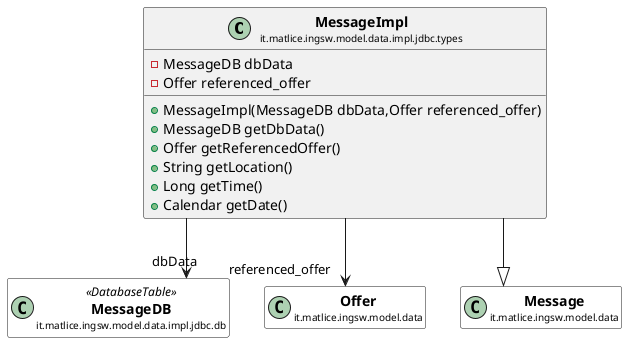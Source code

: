 @startuml

skinparam svgLinkTarget _parent
skinparam linetype ortho
set namespaceSeparator none
class "<b><size:14>MessageImpl</b>\n<size:10>it.matlice.ingsw.model.data.impl.jdbc.types" as it.matlice.ingsw.model.data.impl.jdbc.types.MessageImpl  [[../../../../../../../../it/matlice/ingsw/model/data/impl/jdbc/types/MessageImpl.html{it.matlice.ingsw.model.data.impl.jdbc.types.MessageImpl}]] {
-MessageDB dbData
-Offer referenced_offer
+MessageImpl(MessageDB dbData,Offer referenced_offer)
+MessageDB getDbData()
+Offer getReferencedOffer()
+String getLocation()
+Long getTime()
+Calendar getDate()
}



class "<b><size:14>MessageDB</b>\n<size:10>it.matlice.ingsw.model.data.impl.jdbc.db" as it.matlice.ingsw.model.data.impl.jdbc.db.MessageDB <<DatabaseTable>> [[../../../../../../../../it/matlice/ingsw/model/data/impl/jdbc/db/MessageDB.html{it.matlice.ingsw.model.data.impl.jdbc.db.MessageDB}]] #white {
}

hide it.matlice.ingsw.model.data.impl.jdbc.db.MessageDB fields
hide it.matlice.ingsw.model.data.impl.jdbc.db.MessageDB methods

it.matlice.ingsw.model.data.impl.jdbc.types.MessageImpl -->  "dbData" it.matlice.ingsw.model.data.impl.jdbc.db.MessageDB

class "<b><size:14>Offer</b>\n<size:10>it.matlice.ingsw.model.data" as it.matlice.ingsw.model.data.Offer  [[../../../../../../../../it/matlice/ingsw/model/data/Offer.html{it.matlice.ingsw.model.data.Offer}]] #white {
}

hide it.matlice.ingsw.model.data.Offer fields
hide it.matlice.ingsw.model.data.Offer methods

it.matlice.ingsw.model.data.impl.jdbc.types.MessageImpl -->  "referenced_offer" it.matlice.ingsw.model.data.Offer

class "<b><size:14>Message</b>\n<size:10>it.matlice.ingsw.model.data" as it.matlice.ingsw.model.data.Message  [[../../../../../../../../it/matlice/ingsw/model/data/Message.html{it.matlice.ingsw.model.data.Message}]] #white {
}

hide it.matlice.ingsw.model.data.Message fields
hide it.matlice.ingsw.model.data.Message methods

it.matlice.ingsw.model.data.impl.jdbc.types.MessageImpl --|> it.matlice.ingsw.model.data.Message



@enduml
